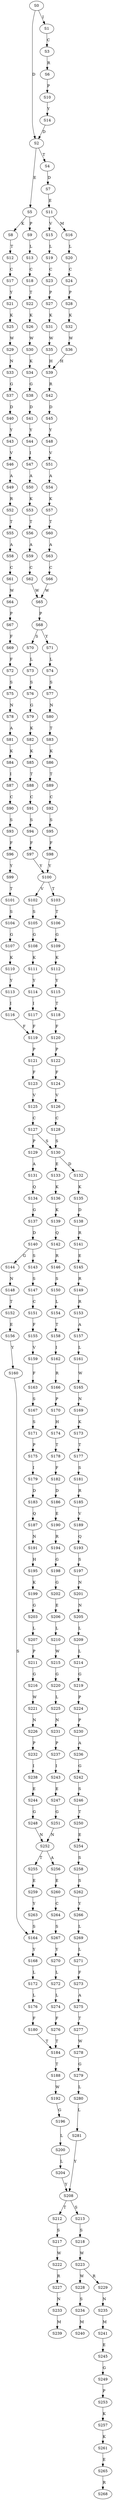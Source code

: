 strict digraph  {
	S0 -> S1 [ label = I ];
	S0 -> S2 [ label = D ];
	S1 -> S3 [ label = C ];
	S2 -> S4 [ label = T ];
	S2 -> S5 [ label = E ];
	S3 -> S6 [ label = R ];
	S4 -> S7 [ label = D ];
	S5 -> S8 [ label = K ];
	S5 -> S9 [ label = P ];
	S6 -> S10 [ label = P ];
	S7 -> S11 [ label = E ];
	S8 -> S12 [ label = T ];
	S9 -> S13 [ label = L ];
	S10 -> S14 [ label = Y ];
	S11 -> S15 [ label = V ];
	S11 -> S16 [ label = M ];
	S12 -> S17 [ label = C ];
	S13 -> S18 [ label = C ];
	S14 -> S2 [ label = D ];
	S15 -> S19 [ label = L ];
	S16 -> S20 [ label = L ];
	S17 -> S21 [ label = Y ];
	S18 -> S22 [ label = T ];
	S19 -> S23 [ label = C ];
	S20 -> S24 [ label = C ];
	S21 -> S25 [ label = K ];
	S22 -> S26 [ label = K ];
	S23 -> S27 [ label = P ];
	S24 -> S28 [ label = P ];
	S25 -> S29 [ label = W ];
	S26 -> S30 [ label = W ];
	S27 -> S31 [ label = K ];
	S28 -> S32 [ label = K ];
	S29 -> S33 [ label = N ];
	S30 -> S34 [ label = K ];
	S31 -> S35 [ label = W ];
	S32 -> S36 [ label = W ];
	S33 -> S37 [ label = G ];
	S34 -> S38 [ label = G ];
	S35 -> S39 [ label = H ];
	S36 -> S39 [ label = H ];
	S37 -> S40 [ label = D ];
	S38 -> S41 [ label = D ];
	S39 -> S42 [ label = R ];
	S40 -> S43 [ label = Y ];
	S41 -> S44 [ label = Y ];
	S42 -> S45 [ label = D ];
	S43 -> S46 [ label = V ];
	S44 -> S47 [ label = I ];
	S45 -> S48 [ label = Y ];
	S46 -> S49 [ label = A ];
	S47 -> S50 [ label = A ];
	S48 -> S51 [ label = V ];
	S49 -> S52 [ label = R ];
	S50 -> S53 [ label = K ];
	S51 -> S54 [ label = A ];
	S52 -> S55 [ label = T ];
	S53 -> S56 [ label = T ];
	S54 -> S57 [ label = K ];
	S55 -> S58 [ label = A ];
	S56 -> S59 [ label = A ];
	S57 -> S60 [ label = T ];
	S58 -> S61 [ label = C ];
	S59 -> S62 [ label = C ];
	S60 -> S63 [ label = A ];
	S61 -> S64 [ label = W ];
	S62 -> S65 [ label = W ];
	S63 -> S66 [ label = C ];
	S64 -> S67 [ label = P ];
	S65 -> S68 [ label = P ];
	S66 -> S65 [ label = W ];
	S67 -> S69 [ label = F ];
	S68 -> S70 [ label = S ];
	S68 -> S71 [ label = Y ];
	S69 -> S72 [ label = F ];
	S70 -> S73 [ label = L ];
	S71 -> S74 [ label = L ];
	S72 -> S75 [ label = S ];
	S73 -> S76 [ label = S ];
	S74 -> S77 [ label = S ];
	S75 -> S78 [ label = N ];
	S76 -> S79 [ label = G ];
	S77 -> S80 [ label = N ];
	S78 -> S81 [ label = A ];
	S79 -> S82 [ label = K ];
	S80 -> S83 [ label = T ];
	S81 -> S84 [ label = K ];
	S82 -> S85 [ label = K ];
	S83 -> S86 [ label = K ];
	S84 -> S87 [ label = I ];
	S85 -> S88 [ label = T ];
	S86 -> S89 [ label = T ];
	S87 -> S90 [ label = C ];
	S88 -> S91 [ label = C ];
	S89 -> S92 [ label = C ];
	S90 -> S93 [ label = S ];
	S91 -> S94 [ label = S ];
	S92 -> S95 [ label = S ];
	S93 -> S96 [ label = F ];
	S94 -> S97 [ label = F ];
	S95 -> S98 [ label = F ];
	S96 -> S99 [ label = Y ];
	S97 -> S100 [ label = Y ];
	S98 -> S100 [ label = Y ];
	S99 -> S101 [ label = T ];
	S100 -> S102 [ label = V ];
	S100 -> S103 [ label = T ];
	S101 -> S104 [ label = S ];
	S102 -> S105 [ label = S ];
	S103 -> S106 [ label = T ];
	S104 -> S107 [ label = G ];
	S105 -> S108 [ label = G ];
	S106 -> S109 [ label = G ];
	S107 -> S110 [ label = K ];
	S108 -> S111 [ label = K ];
	S109 -> S112 [ label = K ];
	S110 -> S113 [ label = Y ];
	S111 -> S114 [ label = Y ];
	S112 -> S115 [ label = Y ];
	S113 -> S116 [ label = I ];
	S114 -> S117 [ label = I ];
	S115 -> S118 [ label = T ];
	S116 -> S119 [ label = F ];
	S117 -> S119 [ label = F ];
	S118 -> S120 [ label = F ];
	S119 -> S121 [ label = P ];
	S120 -> S122 [ label = P ];
	S121 -> S123 [ label = F ];
	S122 -> S124 [ label = F ];
	S123 -> S125 [ label = V ];
	S124 -> S126 [ label = V ];
	S125 -> S127 [ label = C ];
	S126 -> S128 [ label = C ];
	S127 -> S129 [ label = P ];
	S127 -> S130 [ label = S ];
	S128 -> S130 [ label = S ];
	S129 -> S131 [ label = A ];
	S130 -> S132 [ label = D ];
	S130 -> S133 [ label = E ];
	S131 -> S134 [ label = Q ];
	S132 -> S135 [ label = K ];
	S133 -> S136 [ label = K ];
	S134 -> S137 [ label = G ];
	S135 -> S138 [ label = D ];
	S136 -> S139 [ label = K ];
	S137 -> S140 [ label = D ];
	S138 -> S141 [ label = R ];
	S139 -> S142 [ label = Q ];
	S140 -> S143 [ label = S ];
	S140 -> S144 [ label = G ];
	S141 -> S145 [ label = E ];
	S142 -> S146 [ label = R ];
	S143 -> S147 [ label = S ];
	S144 -> S148 [ label = N ];
	S145 -> S149 [ label = R ];
	S146 -> S150 [ label = S ];
	S147 -> S151 [ label = C ];
	S148 -> S152 [ label = T ];
	S149 -> S153 [ label = R ];
	S150 -> S154 [ label = L ];
	S151 -> S155 [ label = F ];
	S152 -> S156 [ label = E ];
	S153 -> S157 [ label = A ];
	S154 -> S158 [ label = T ];
	S155 -> S159 [ label = V ];
	S156 -> S160 [ label = Y ];
	S157 -> S161 [ label = L ];
	S158 -> S162 [ label = I ];
	S159 -> S163 [ label = F ];
	S160 -> S164 [ label = S ];
	S161 -> S165 [ label = W ];
	S162 -> S166 [ label = R ];
	S163 -> S167 [ label = S ];
	S164 -> S168 [ label = Y ];
	S165 -> S169 [ label = N ];
	S166 -> S170 [ label = P ];
	S167 -> S171 [ label = S ];
	S168 -> S172 [ label = L ];
	S169 -> S173 [ label = K ];
	S170 -> S174 [ label = H ];
	S171 -> S175 [ label = P ];
	S172 -> S176 [ label = L ];
	S173 -> S177 [ label = T ];
	S174 -> S178 [ label = T ];
	S175 -> S179 [ label = I ];
	S176 -> S180 [ label = F ];
	S177 -> S181 [ label = S ];
	S178 -> S182 [ label = F ];
	S179 -> S183 [ label = D ];
	S180 -> S184 [ label = T ];
	S181 -> S185 [ label = R ];
	S182 -> S186 [ label = D ];
	S183 -> S187 [ label = Q ];
	S184 -> S188 [ label = T ];
	S185 -> S189 [ label = V ];
	S186 -> S190 [ label = E ];
	S187 -> S191 [ label = N ];
	S188 -> S192 [ label = W ];
	S189 -> S193 [ label = Q ];
	S190 -> S194 [ label = R ];
	S191 -> S195 [ label = H ];
	S192 -> S196 [ label = G ];
	S193 -> S197 [ label = S ];
	S194 -> S198 [ label = G ];
	S195 -> S199 [ label = K ];
	S196 -> S200 [ label = L ];
	S197 -> S201 [ label = N ];
	S198 -> S202 [ label = G ];
	S199 -> S203 [ label = G ];
	S200 -> S204 [ label = L ];
	S201 -> S205 [ label = N ];
	S202 -> S206 [ label = E ];
	S203 -> S207 [ label = L ];
	S204 -> S208 [ label = Y ];
	S205 -> S209 [ label = L ];
	S206 -> S210 [ label = L ];
	S207 -> S211 [ label = P ];
	S208 -> S212 [ label = T ];
	S208 -> S213 [ label = S ];
	S209 -> S214 [ label = L ];
	S210 -> S215 [ label = W ];
	S211 -> S216 [ label = G ];
	S212 -> S217 [ label = S ];
	S213 -> S218 [ label = S ];
	S214 -> S219 [ label = G ];
	S215 -> S220 [ label = G ];
	S216 -> S221 [ label = W ];
	S217 -> S222 [ label = W ];
	S218 -> S223 [ label = W ];
	S219 -> S224 [ label = P ];
	S220 -> S225 [ label = L ];
	S221 -> S226 [ label = N ];
	S222 -> S227 [ label = R ];
	S223 -> S228 [ label = W ];
	S223 -> S229 [ label = R ];
	S224 -> S230 [ label = P ];
	S225 -> S231 [ label = N ];
	S226 -> S232 [ label = P ];
	S227 -> S233 [ label = N ];
	S228 -> S234 [ label = S ];
	S229 -> S235 [ label = N ];
	S230 -> S236 [ label = A ];
	S231 -> S237 [ label = P ];
	S232 -> S238 [ label = I ];
	S233 -> S239 [ label = M ];
	S234 -> S240 [ label = M ];
	S235 -> S241 [ label = M ];
	S236 -> S242 [ label = G ];
	S237 -> S243 [ label = I ];
	S238 -> S244 [ label = E ];
	S241 -> S245 [ label = E ];
	S242 -> S246 [ label = S ];
	S243 -> S247 [ label = E ];
	S244 -> S248 [ label = G ];
	S245 -> S249 [ label = G ];
	S246 -> S250 [ label = T ];
	S247 -> S251 [ label = G ];
	S248 -> S252 [ label = N ];
	S249 -> S253 [ label = P ];
	S250 -> S254 [ label = E ];
	S251 -> S252 [ label = N ];
	S252 -> S255 [ label = T ];
	S252 -> S256 [ label = A ];
	S253 -> S257 [ label = K ];
	S254 -> S258 [ label = S ];
	S255 -> S259 [ label = E ];
	S256 -> S260 [ label = E ];
	S257 -> S261 [ label = K ];
	S258 -> S262 [ label = S ];
	S259 -> S263 [ label = Y ];
	S260 -> S264 [ label = C ];
	S261 -> S265 [ label = E ];
	S262 -> S266 [ label = Y ];
	S263 -> S164 [ label = S ];
	S264 -> S267 [ label = S ];
	S265 -> S268 [ label = R ];
	S266 -> S269 [ label = L ];
	S267 -> S270 [ label = Y ];
	S269 -> S271 [ label = L ];
	S270 -> S272 [ label = L ];
	S271 -> S273 [ label = F ];
	S272 -> S274 [ label = L ];
	S273 -> S275 [ label = A ];
	S274 -> S276 [ label = F ];
	S275 -> S277 [ label = T ];
	S276 -> S184 [ label = T ];
	S277 -> S278 [ label = W ];
	S278 -> S279 [ label = G ];
	S279 -> S280 [ label = L ];
	S280 -> S281 [ label = L ];
	S281 -> S208 [ label = Y ];
}
